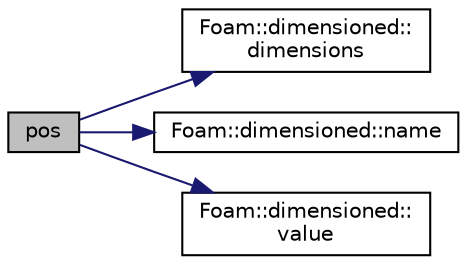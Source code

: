 digraph "pos"
{
  bgcolor="transparent";
  edge [fontname="Helvetica",fontsize="10",labelfontname="Helvetica",labelfontsize="10"];
  node [fontname="Helvetica",fontsize="10",shape=record];
  rankdir="LR";
  Node41276 [label="pos",height=0.2,width=0.4,color="black", fillcolor="grey75", style="filled", fontcolor="black"];
  Node41276 -> Node41277 [color="midnightblue",fontsize="10",style="solid",fontname="Helvetica"];
  Node41277 [label="Foam::dimensioned::\ldimensions",height=0.2,width=0.4,color="black",URL="$a27473.html#a512673c2674ca2d38885f1bb5f6994fb",tooltip="Return const reference to dimensions. "];
  Node41276 -> Node41278 [color="midnightblue",fontsize="10",style="solid",fontname="Helvetica"];
  Node41278 [label="Foam::dimensioned::name",height=0.2,width=0.4,color="black",URL="$a27473.html#ade4113569ef0db70665fded275a5e38e",tooltip="Return const reference to name. "];
  Node41276 -> Node41279 [color="midnightblue",fontsize="10",style="solid",fontname="Helvetica"];
  Node41279 [label="Foam::dimensioned::\lvalue",height=0.2,width=0.4,color="black",URL="$a27473.html#a7948200a26c85fc3a83ffa510a91d668",tooltip="Return const reference to value. "];
}
